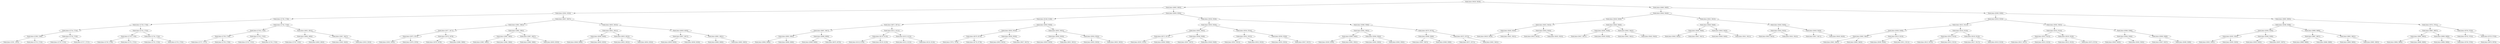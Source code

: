 digraph G{
26645056 [label="Node{data=[9428, 9428]}"]
26645056 -> 555645171
555645171 [label="Node{data=[6063, 6063]}"]
555645171 -> 1115186397
1115186397 [label="Node{data=[5924, 5924]}"]
1115186397 -> 2077384671
2077384671 [label="Node{data=[2736, 2736]}"]
2077384671 -> 1323554423
1323554423 [label="Node{data=[2728, 2728]}"]
1323554423 -> 476640952
476640952 [label="Node{data=[2724, 2724]}"]
476640952 -> 490157924
490157924 [label="Node{data=[2298, 2298]}"]
490157924 -> 1953673146
1953673146 [label="Node{data=[2291, 2291]}"]
490157924 -> 619876141
619876141 [label="Node{data=[2723, 2723]}"]
476640952 -> 2146721853
2146721853 [label="Node{data=[2726, 2726]}"]
2146721853 -> 1532814512
1532814512 [label="Node{data=[2725, 2725]}"]
2146721853 -> 976391966
976391966 [label="Node{data=[2727, 2727]}"]
1323554423 -> 168424594
168424594 [label="Node{data=[2732, 2732]}"]
168424594 -> 1453361254
1453361254 [label="Node{data=[2730, 2730]}"]
1453361254 -> 1793433446
1793433446 [label="Node{data=[2729, 2729]}"]
1453361254 -> 1149347675
1149347675 [label="Node{data=[2731, 2731]}"]
168424594 -> 23684669
23684669 [label="Node{data=[2734, 2734]}"]
23684669 -> 1406680526
1406680526 [label="Node{data=[2733, 2733]}"]
23684669 -> 360744572
360744572 [label="Node{data=[2735, 2735]}"]
2077384671 -> 1550991592
1550991592 [label="Node{data=[2744, 2744]}"]
1550991592 -> 375430613
375430613 [label="Node{data=[2740, 2740]}"]
375430613 -> 80012442
80012442 [label="Node{data=[2738, 2738]}"]
80012442 -> 359014680
359014680 [label="Node{data=[2737, 2737]}"]
80012442 -> 1541228124
1541228124 [label="Node{data=[2739, 2739]}"]
375430613 -> 1229059783
1229059783 [label="Node{data=[2742, 2742]}"]
1229059783 -> 1778527041
1778527041 [label="Node{data=[2741, 2741]}"]
1229059783 -> 1321777656
1321777656 [label="Node{data=[2743, 2743]}"]
1550991592 -> 2140600795
2140600795 [label="Node{data=[4955, 4955]}"]
2140600795 -> 958914336
958914336 [label="Node{data=[4694, 4694]}"]
958914336 -> 1115992934
1115992934 [label="Node{data=[2745, 2745]}"]
958914336 -> 1233700279
1233700279 [label="Node{data=[4943, 4943]}"]
2140600795 -> 26785148
26785148 [label="Node{data=[5847, 5847]}"]
26785148 -> 113358000
113358000 [label="Node{data=[5843, 5843]}"]
26785148 -> 1639528589
1639528589 [label="Node{data=[5910, 5910]}"]
1115186397 -> 1846803568
1846803568 [label="Node{data=[6047, 6047]}"]
1846803568 -> 719619995
719619995 [label="Node{data=[5981, 5981]}"]
719619995 -> 554422851
554422851 [label="Node{data=[5977, 5977]}"]
554422851 -> 157215679
157215679 [label="Node{data=[5975, 5975]}"]
157215679 -> 2027910808
2027910808 [label="Node{data=[5953, 5953]}"]
157215679 -> 1980362311
1980362311 [label="Node{data=[5976, 5976]}"]
554422851 -> 158311183
158311183 [label="Node{data=[5979, 5979]}"]
158311183 -> 1997714062
1997714062 [label="Node{data=[5978, 5978]}"]
158311183 -> 1954177346
1954177346 [label="Node{data=[5980, 5980]}"]
719619995 -> 1303954012
1303954012 [label="Node{data=[5985, 5985]}"]
1303954012 -> 968587071
968587071 [label="Node{data=[5983, 5983]}"]
968587071 -> 1541350468
1541350468 [label="Node{data=[5982, 5982]}"]
968587071 -> 2080910860
2080910860 [label="Node{data=[5984, 5984]}"]
1303954012 -> 2007611891
2007611891 [label="Node{data=[5987, 5987]}"]
2007611891 -> 365505206
365505206 [label="Node{data=[5986, 5986]}"]
2007611891 -> 932626767
932626767 [label="Node{data=[6020, 6020]}"]
1846803568 -> 173273599
173273599 [label="Node{data=[6055, 6055]}"]
173273599 -> 814720871
814720871 [label="Node{data=[6051, 6051]}"]
814720871 -> 1825548122
1825548122 [label="Node{data=[6049, 6049]}"]
1825548122 -> 1842519861
1842519861 [label="Node{data=[6048, 6048]}"]
1825548122 -> 2015053689
2015053689 [label="Node{data=[6050, 6050]}"]
814720871 -> 904029058
904029058 [label="Node{data=[6053, 6053]}"]
904029058 -> 612820755
612820755 [label="Node{data=[6052, 6052]}"]
904029058 -> 1565847425
1565847425 [label="Node{data=[6054, 6054]}"]
173273599 -> 2144750557
2144750557 [label="Node{data=[6059, 6059]}"]
2144750557 -> 1494145494
1494145494 [label="Node{data=[6057, 6057]}"]
1494145494 -> 1243808667
1243808667 [label="Node{data=[6056, 6056]}"]
1494145494 -> 821151161
821151161 [label="Node{data=[6058, 6058]}"]
2144750557 -> 2100623577
2100623577 [label="Node{data=[6061, 6061]}"]
2100623577 -> 1381715648
1381715648 [label="Node{data=[6060, 6060]}"]
2100623577 -> 3580107
3580107 [label="Node{data=[6062, 6062]}"]
555645171 -> 1054110073
1054110073 [label="Node{data=[9036, 9036]}"]
1054110073 -> 1685894218
1685894218 [label="Node{data=[6148, 6148]}"]
1685894218 -> 1826216779
1826216779 [label="Node{data=[6071, 6071]}"]
1826216779 -> 1499205347
1499205347 [label="Node{data=[6067, 6067]}"]
1499205347 -> 1151263496
1151263496 [label="Node{data=[6065, 6065]}"]
1151263496 -> 1170325813
1170325813 [label="Node{data=[6064, 6064]}"]
1151263496 -> 1742752069
1742752069 [label="Node{data=[6066, 6066]}"]
1499205347 -> 1584560204
1584560204 [label="Node{data=[6069, 6069]}"]
1584560204 -> 1841776169
1841776169 [label="Node{data=[6068, 6068]}"]
1584560204 -> 642054861
642054861 [label="Node{data=[6070, 6070]}"]
1826216779 -> 1133192481
1133192481 [label="Node{data=[6121, 6121]}"]
1133192481 -> 242652420
242652420 [label="Node{data=[6119, 6119]}"]
242652420 -> 1498905837
1498905837 [label="Node{data=[6118, 6118]}"]
242652420 -> 1480882072
1480882072 [label="Node{data=[6120, 6120]}"]
1133192481 -> 1115480988
1115480988 [label="Node{data=[6123, 6123]}"]
1115480988 -> 2023260258
2023260258 [label="Node{data=[6122, 6122]}"]
1115480988 -> 449457032
449457032 [label="Node{data=[6124, 6124]}"]
1685894218 -> 1640593406
1640593406 [label="Node{data=[9028, 9028]}"]
1640593406 -> 1141643352
1141643352 [label="Node{data=[9024, 9024]}"]
1141643352 -> 2016086827
2016086827 [label="Node{data=[8379, 8379]}"]
2016086827 -> 863435213
863435213 [label="Node{data=[7874, 7874]}"]
2016086827 -> 422190810
422190810 [label="Node{data=[8778, 8778]}"]
1141643352 -> 1027611519
1027611519 [label="Node{data=[9026, 9026]}"]
1027611519 -> 487734703
487734703 [label="Node{data=[9025, 9025]}"]
1027611519 -> 430839633
430839633 [label="Node{data=[9027, 9027]}"]
1640593406 -> 1354434160
1354434160 [label="Node{data=[9032, 9032]}"]
1354434160 -> 1830642939
1830642939 [label="Node{data=[9030, 9030]}"]
1830642939 -> 1634649010
1634649010 [label="Node{data=[9029, 9029]}"]
1830642939 -> 135480401
135480401 [label="Node{data=[9031, 9031]}"]
1354434160 -> 9653157
9653157 [label="Node{data=[9034, 9034]}"]
9653157 -> 112184816
112184816 [label="Node{data=[9033, 9033]}"]
9653157 -> 298577348
298577348 [label="Node{data=[9035, 9035]}"]
1054110073 -> 57152096
57152096 [label="Node{data=[9358, 9358]}"]
57152096 -> 423407563
423407563 [label="Node{data=[9350, 9350]}"]
423407563 -> 1636049233
1636049233 [label="Node{data=[9302, 9302]}"]
1636049233 -> 795821416
795821416 [label="Node{data=[9272, 9272]}"]
795821416 -> 1817684471
1817684471 [label="Node{data=[9235, 9235]}"]
795821416 -> 283705665
283705665 [label="Node{data=[9286, 9286]}"]
1636049233 -> 1344742564
1344742564 [label="Node{data=[9348, 9348]}"]
1344742564 -> 87453645
87453645 [label="Node{data=[9347, 9347]}"]
1344742564 -> 1417635469
1417635469 [label="Node{data=[9349, 9349]}"]
423407563 -> 214206026
214206026 [label="Node{data=[9354, 9354]}"]
214206026 -> 1706000754
1706000754 [label="Node{data=[9352, 9352]}"]
1706000754 -> 1397867021
1397867021 [label="Node{data=[9351, 9351]}"]
1706000754 -> 2092277220
2092277220 [label="Node{data=[9353, 9353]}"]
214206026 -> 1416344302
1416344302 [label="Node{data=[9356, 9356]}"]
1416344302 -> 1305873664
1305873664 [label="Node{data=[9355, 9355]}"]
1416344302 -> 281734941
281734941 [label="Node{data=[9357, 9357]}"]
57152096 -> 1077938781
1077938781 [label="Node{data=[9366, 9366]}"]
1077938781 -> 1236610169
1236610169 [label="Node{data=[9362, 9362]}"]
1236610169 -> 888571458
888571458 [label="Node{data=[9360, 9360]}"]
888571458 -> 1929590214
1929590214 [label="Node{data=[9359, 9359]}"]
888571458 -> 869387033
869387033 [label="Node{data=[9361, 9361]}"]
1236610169 -> 1399320574
1399320574 [label="Node{data=[9364, 9364]}"]
1399320574 -> 1394845510
1394845510 [label="Node{data=[9363, 9363]}"]
1399320574 -> 971245025
971245025 [label="Node{data=[9365, 9365]}"]
1077938781 -> 72386759
72386759 [label="Node{data=[9370, 9370]}"]
72386759 -> 1755615148
1755615148 [label="Node{data=[9368, 9368]}"]
1755615148 -> 653466729
653466729 [label="Node{data=[9367, 9367]}"]
1755615148 -> 1059180123
1059180123 [label="Node{data=[9369, 9369]}"]
72386759 -> 1068990408
1068990408 [label="Node{data=[9372, 9372]}"]
1068990408 -> 1940016765
1940016765 [label="Node{data=[9371, 9371]}"]
1068990408 -> 1301025844
1301025844 [label="Node{data=[9401, 9401]}"]
26645056 -> 2087602376
2087602376 [label="Node{data=[9460, 9460]}"]
2087602376 -> 2023961010
2023961010 [label="Node{data=[9444, 9444]}"]
2023961010 -> 429087101
429087101 [label="Node{data=[9436, 9436]}"]
429087101 -> 873710543
873710543 [label="Node{data=[9432, 9432]}"]
873710543 -> 976614797
976614797 [label="Node{data=[9430, 9430]}"]
976614797 -> 1543138776
1543138776 [label="Node{data=[9429, 9429]}"]
976614797 -> 1478594411
1478594411 [label="Node{data=[9431, 9431]}"]
873710543 -> 1913004571
1913004571 [label="Node{data=[9434, 9434]}"]
1913004571 -> 1737111627
1737111627 [label="Node{data=[9433, 9433]}"]
1913004571 -> 1872109007
1872109007 [label="Node{data=[9435, 9435]}"]
429087101 -> 991468929
991468929 [label="Node{data=[9440, 9440]}"]
991468929 -> 2026726915
2026726915 [label="Node{data=[9438, 9438]}"]
2026726915 -> 1311981873
1311981873 [label="Node{data=[9437, 9437]}"]
2026726915 -> 294929757
294929757 [label="Node{data=[9439, 9439]}"]
991468929 -> 1847535227
1847535227 [label="Node{data=[9442, 9442]}"]
1847535227 -> 2112989381
2112989381 [label="Node{data=[9441, 9441]}"]
1847535227 -> 698307715
698307715 [label="Node{data=[9443, 9443]}"]
2023961010 -> 445792832
445792832 [label="Node{data=[9452, 9452]}"]
445792832 -> 220824471
220824471 [label="Node{data=[9448, 9448]}"]
220824471 -> 2104407415
2104407415 [label="Node{data=[9446, 9446]}"]
2104407415 -> 780590357
780590357 [label="Node{data=[9445, 9445]}"]
2104407415 -> 638458567
638458567 [label="Node{data=[9447, 9447]}"]
220824471 -> 1736052906
1736052906 [label="Node{data=[9450, 9450]}"]
1736052906 -> 1865929791
1865929791 [label="Node{data=[9449, 9449]}"]
1736052906 -> 2000802489
2000802489 [label="Node{data=[9451, 9451]}"]
445792832 -> 567228084
567228084 [label="Node{data=[9456, 9456]}"]
567228084 -> 377986407
377986407 [label="Node{data=[9454, 9454]}"]
377986407 -> 1195386276
1195386276 [label="Node{data=[9453, 9453]}"]
377986407 -> 1047389167
1047389167 [label="Node{data=[9455, 9455]}"]
567228084 -> 1724848128
1724848128 [label="Node{data=[9458, 9458]}"]
1724848128 -> 1284103451
1284103451 [label="Node{data=[9457, 9457]}"]
1724848128 -> 178437163
178437163 [label="Node{data=[9459, 9459]}"]
2087602376 -> 1526813707
1526813707 [label="Node{data=[9590, 9590]}"]
1526813707 -> 1158699123
1158699123 [label="Node{data=[9520, 9520]}"]
1158699123 -> 1198728399
1198728399 [label="Node{data=[9512, 9512]}"]
1198728399 -> 1479515118
1479515118 [label="Node{data=[9508, 9508]}"]
1479515118 -> 157232620
157232620 [label="Node{data=[9462, 9462]}"]
157232620 -> 1321942900
1321942900 [label="Node{data=[9461, 9461]}"]
157232620 -> 281034558
281034558 [label="Node{data=[9463, 9463]}"]
1479515118 -> 882124323
882124323 [label="Node{data=[9510, 9510]}"]
882124323 -> 1146375440
1146375440 [label="Node{data=[9509, 9509]}"]
882124323 -> 1400105585
1400105585 [label="Node{data=[9511, 9511]}"]
1198728399 -> 1113265902
1113265902 [label="Node{data=[9516, 9516]}"]
1113265902 -> 1475052984
1475052984 [label="Node{data=[9514, 9514]}"]
1475052984 -> 825327256
825327256 [label="Node{data=[9513, 9513]}"]
1475052984 -> 2111646381
2111646381 [label="Node{data=[9515, 9515]}"]
1113265902 -> 1739304862
1739304862 [label="Node{data=[9518, 9518]}"]
1739304862 -> 1818636438
1818636438 [label="Node{data=[9517, 9517]}"]
1739304862 -> 1452889660
1452889660 [label="Node{data=[9519, 9519]}"]
1158699123 -> 1116046848
1116046848 [label="Node{data=[9582, 9582]}"]
1116046848 -> 2028471953
2028471953 [label="Node{data=[9524, 9524]}"]
2028471953 -> 634878874
634878874 [label="Node{data=[9522, 9522]}"]
634878874 -> 971235754
971235754 [label="Node{data=[9521, 9521]}"]
634878874 -> 1463342352
1463342352 [label="Node{data=[9523, 9523]}"]
2028471953 -> 1868336616
1868336616 [label="Node{data=[9526, 9526]}"]
1868336616 -> 1909010482
1909010482 [label="Node{data=[9525, 9525]}"]
1868336616 -> 1459708176
1459708176 [label="Node{data=[9574, 9574]}"]
1116046848 -> 1174449845
1174449845 [label="Node{data=[9586, 9586]}"]
1174449845 -> 1295534160
1295534160 [label="Node{data=[9584, 9584]}"]
1295534160 -> 1967700325
1967700325 [label="Node{data=[9583, 9583]}"]
1295534160 -> 689786685
689786685 [label="Node{data=[9585, 9585]}"]
1174449845 -> 1789602221
1789602221 [label="Node{data=[9588, 9588]}"]
1789602221 -> 1709086304
1709086304 [label="Node{data=[9587, 9587]}"]
1789602221 -> 1441630255
1441630255 [label="Node{data=[9589, 9589]}"]
1526813707 -> 382357768
382357768 [label="Node{data=[9693, 9693]}"]
382357768 -> 622847037
622847037 [label="Node{data=[9598, 9598]}"]
622847037 -> 887294824
887294824 [label="Node{data=[9594, 9594]}"]
887294824 -> 234246443
234246443 [label="Node{data=[9592, 9592]}"]
234246443 -> 1232081804
1232081804 [label="Node{data=[9591, 9591]}"]
234246443 -> 320088211
320088211 [label="Node{data=[9593, 9593]}"]
887294824 -> 1065408978
1065408978 [label="Node{data=[9596, 9596]}"]
1065408978 -> 12625920
12625920 [label="Node{data=[9595, 9595]}"]
1065408978 -> 1239758823
1239758823 [label="Node{data=[9597, 9597]}"]
622847037 -> 2064109304
2064109304 [label="Node{data=[9689, 9689]}"]
2064109304 -> 1114686979
1114686979 [label="Node{data=[9687, 9687]}"]
1114686979 -> 1207297765
1207297765 [label="Node{data=[9686, 9686]}"]
1114686979 -> 659536883
659536883 [label="Node{data=[9688, 9688]}"]
2064109304 -> 1652216300
1652216300 [label="Node{data=[9691, 9691]}"]
1652216300 -> 654201726
654201726 [label="Node{data=[9690, 9690]}"]
1652216300 -> 1322539914
1322539914 [label="Node{data=[9692, 9692]}"]
382357768 -> 345960832
345960832 [label="Node{data=[9701, 9701]}"]
345960832 -> 543143758
543143758 [label="Node{data=[9697, 9697]}"]
543143758 -> 1961784728
1961784728 [label="Node{data=[9695, 9695]}"]
1961784728 -> 411723908
411723908 [label="Node{data=[9694, 9694]}"]
1961784728 -> 2071697636
2071697636 [label="Node{data=[9696, 9696]}"]
543143758 -> 641971458
641971458 [label="Node{data=[9699, 9699]}"]
641971458 -> 562452199
562452199 [label="Node{data=[9698, 9698]}"]
641971458 -> 1787024411
1787024411 [label="Node{data=[9700, 9700]}"]
345960832 -> 1301859607
1301859607 [label="Node{data=[9703, 9703]}"]
1301859607 -> 1992854019
1992854019 [label="Node{data=[9702, 9702]}"]
1301859607 -> 1709886291
1709886291 [label="Node{data=[9720, 9720]}"]
1709886291 -> 289274105
289274105 [label="Node{data=[9976, 9976]}"]
}